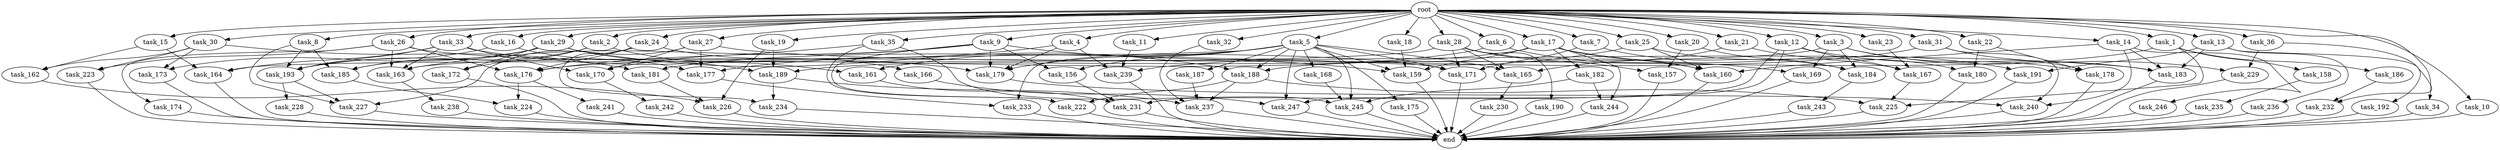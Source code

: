 digraph G {
  task_8 [size="102.400000"];
  task_239 [size="76450417868.800003"];
  task_173 [size="111669149696.000000"];
  task_158 [size="69578470195.199997"];
  task_17 [size="102.400000"];
  task_32 [size="102.400000"];
  root [size="0.000000"];
  task_223 [size="83322365542.400009"];
  task_242 [size="13743895347.200001"];
  task_157 [size="38654705664.000000"];
  task_161 [size="34359738368.000000"];
  task_159 [size="103079215104.000000"];
  task_26 [size="102.400000"];
  task_15 [size="102.400000"];
  task_167 [size="147746874982.399994"];
  task_227 [size="56693568307.200005"];
  task_166 [size="30923764531.200001"];
  task_177 [size="118541097369.600006"];
  task_33 [size="102.400000"];
  task_186 [size="69578470195.199997"];
  task_7 [size="102.400000"];
  task_181 [size="155477816115.200012"];
  task_231 [size="154618822656.000000"];
  task_241 [size="54975581388.800003"];
  task_233 [size="61847529062.400002"];
  task_176 [size="72155450572.800003"];
  end [size="0.000000"];
  task_13 [size="102.400000"];
  task_30 [size="102.400000"];
  task_5 [size="102.400000"];
  task_237 [size="108233175859.200012"];
  task_183 [size="128849018880.000000"];
  task_6 [size="102.400000"];
  task_184 [size="80745385164.800003"];
  task_240 [size="115105123532.800003"];
  task_22 [size="102.400000"];
  task_169 [size="21474836480.000000"];
  task_3 [size="102.400000"];
  task_179 [size="141733920768.000000"];
  task_187 [size="30923764531.200001"];
  task_164 [size="132284992716.800003"];
  task_188 [size="142592914227.200012"];
  task_236 [size="13743895347.200001"];
  task_230 [size="13743895347.200001"];
  task_234 [size="73014444032.000000"];
  task_193 [size="162349763788.800018"];
  task_35 [size="102.400000"];
  task_16 [size="102.400000"];
  task_191 [size="17179869184.000000"];
  task_175 [size="30923764531.200001"];
  task_224 [size="124554051584.000000"];
  task_189 [size="131425999257.600006"];
  task_160 [size="49821620633.600006"];
  task_182 [size="3435973836.800000"];
  task_245 [size="172657685299.200012"];
  task_21 [size="102.400000"];
  task_18 [size="102.400000"];
  task_180 [size="73014444032.000000"];
  task_31 [size="102.400000"];
  task_244 [size="89335319756.800003"];
  task_9 [size="102.400000"];
  task_162 [size="139156940390.399994"];
  task_168 [size="30923764531.200001"];
  task_192 [size="13743895347.200001"];
  task_28 [size="102.400000"];
  task_174 [size="13743895347.200001"];
  task_247 [size="138297946931.200012"];
  task_29 [size="102.400000"];
  task_185 [size="67001489817.600006"];
  task_34 [size="102.400000"];
  task_10 [size="102.400000"];
  task_163 [size="90194313216.000000"];
  task_178 [size="135720966553.600006"];
  task_2 [size="102.400000"];
  task_171 [size="94489280512.000000"];
  task_225 [size="127990025420.800003"];
  task_228 [size="13743895347.200001"];
  task_14 [size="102.400000"];
  task_156 [size="44667659878.400002"];
  task_222 [size="82463372083.200012"];
  task_24 [size="102.400000"];
  task_243 [size="3435973836.800000"];
  task_19 [size="102.400000"];
  task_226 [size="149464861900.800018"];
  task_36 [size="102.400000"];
  task_170 [size="90194313216.000000"];
  task_25 [size="102.400000"];
  task_4 [size="102.400000"];
  task_235 [size="85899345920.000000"];
  task_27 [size="102.400000"];
  task_232 [size="83322365542.400009"];
  task_229 [size="21474836480.000000"];
  task_23 [size="102.400000"];
  task_12 [size="102.400000"];
  task_165 [size="69578470195.199997"];
  task_1 [size="102.400000"];
  task_11 [size="102.400000"];
  task_190 [size="7730941132.800000"];
  task_172 [size="45526653337.600006"];
  task_246 [size="7730941132.800000"];
  task_20 [size="102.400000"];
  task_238 [size="42090679500.800003"];

  task_8 -> task_185 [size="209715200.000000"];
  task_8 -> task_227 [size="209715200.000000"];
  task_8 -> task_193 [size="209715200.000000"];
  task_239 -> end [size="1.000000"];
  task_173 -> end [size="1.000000"];
  task_158 -> task_235 [size="838860800.000000"];
  task_17 -> task_189 [size="33554432.000000"];
  task_17 -> task_160 [size="33554432.000000"];
  task_17 -> task_182 [size="33554432.000000"];
  task_17 -> task_191 [size="33554432.000000"];
  task_17 -> task_159 [size="33554432.000000"];
  task_17 -> task_244 [size="33554432.000000"];
  task_32 -> task_237 [size="75497472.000000"];
  root -> task_8 [size="1.000000"];
  root -> task_14 [size="1.000000"];
  root -> task_24 [size="1.000000"];
  root -> task_13 [size="1.000000"];
  root -> task_17 [size="1.000000"];
  root -> task_21 [size="1.000000"];
  root -> task_18 [size="1.000000"];
  root -> task_22 [size="1.000000"];
  root -> task_31 [size="1.000000"];
  root -> task_9 [size="1.000000"];
  root -> task_5 [size="1.000000"];
  root -> task_36 [size="1.000000"];
  root -> task_32 [size="1.000000"];
  root -> task_26 [size="1.000000"];
  root -> task_15 [size="1.000000"];
  root -> task_6 [size="1.000000"];
  root -> task_4 [size="1.000000"];
  root -> task_25 [size="1.000000"];
  root -> task_30 [size="1.000000"];
  root -> task_34 [size="1.000000"];
  root -> task_3 [size="1.000000"];
  root -> task_19 [size="1.000000"];
  root -> task_10 [size="1.000000"];
  root -> task_23 [size="1.000000"];
  root -> task_12 [size="1.000000"];
  root -> task_1 [size="1.000000"];
  root -> task_33 [size="1.000000"];
  root -> task_2 [size="1.000000"];
  root -> task_29 [size="1.000000"];
  root -> task_20 [size="1.000000"];
  root -> task_35 [size="1.000000"];
  root -> task_7 [size="1.000000"];
  root -> task_27 [size="1.000000"];
  root -> task_11 [size="1.000000"];
  root -> task_28 [size="1.000000"];
  root -> task_16 [size="1.000000"];
  task_223 -> end [size="1.000000"];
  task_242 -> end [size="1.000000"];
  task_157 -> end [size="1.000000"];
  task_161 -> task_231 [size="134217728.000000"];
  task_159 -> end [size="1.000000"];
  task_26 -> task_174 [size="134217728.000000"];
  task_26 -> task_176 [size="134217728.000000"];
  task_26 -> task_171 [size="134217728.000000"];
  task_26 -> task_223 [size="134217728.000000"];
  task_26 -> task_163 [size="134217728.000000"];
  task_15 -> task_162 [size="679477248.000000"];
  task_15 -> task_164 [size="679477248.000000"];
  task_167 -> task_225 [size="33554432.000000"];
  task_227 -> end [size="1.000000"];
  task_166 -> task_247 [size="209715200.000000"];
  task_177 -> task_233 [size="301989888.000000"];
  task_33 -> task_163 [size="536870912.000000"];
  task_33 -> task_170 [size="536870912.000000"];
  task_33 -> task_193 [size="536870912.000000"];
  task_33 -> task_179 [size="536870912.000000"];
  task_33 -> task_164 [size="536870912.000000"];
  task_186 -> task_232 [size="679477248.000000"];
  task_7 -> task_184 [size="411041792.000000"];
  task_7 -> task_171 [size="411041792.000000"];
  task_181 -> task_226 [size="411041792.000000"];
  task_231 -> end [size="1.000000"];
  task_241 -> end [size="1.000000"];
  task_233 -> end [size="1.000000"];
  task_176 -> task_241 [size="536870912.000000"];
  task_176 -> task_224 [size="536870912.000000"];
  task_13 -> task_191 [size="134217728.000000"];
  task_13 -> task_236 [size="134217728.000000"];
  task_13 -> task_183 [size="134217728.000000"];
  task_13 -> task_192 [size="134217728.000000"];
  task_30 -> task_181 [size="679477248.000000"];
  task_30 -> task_162 [size="679477248.000000"];
  task_30 -> task_173 [size="679477248.000000"];
  task_30 -> task_223 [size="679477248.000000"];
  task_5 -> task_233 [size="301989888.000000"];
  task_5 -> task_179 [size="301989888.000000"];
  task_5 -> task_187 [size="301989888.000000"];
  task_5 -> task_245 [size="301989888.000000"];
  task_5 -> task_165 [size="301989888.000000"];
  task_5 -> task_168 [size="301989888.000000"];
  task_5 -> task_188 [size="301989888.000000"];
  task_5 -> task_156 [size="301989888.000000"];
  task_5 -> task_161 [size="301989888.000000"];
  task_5 -> task_159 [size="301989888.000000"];
  task_5 -> task_175 [size="301989888.000000"];
  task_5 -> task_247 [size="301989888.000000"];
  task_5 -> task_171 [size="301989888.000000"];
  task_237 -> end [size="1.000000"];
  task_183 -> end [size="1.000000"];
  task_6 -> task_169 [size="134217728.000000"];
  task_6 -> task_176 [size="134217728.000000"];
  task_184 -> task_243 [size="33554432.000000"];
  task_240 -> end [size="1.000000"];
  task_22 -> task_180 [size="411041792.000000"];
  task_22 -> task_178 [size="411041792.000000"];
  task_169 -> end [size="1.000000"];
  task_3 -> task_229 [size="75497472.000000"];
  task_3 -> task_184 [size="75497472.000000"];
  task_3 -> task_169 [size="75497472.000000"];
  task_3 -> task_178 [size="75497472.000000"];
  task_3 -> task_163 [size="75497472.000000"];
  task_179 -> task_240 [size="209715200.000000"];
  task_187 -> task_237 [size="33554432.000000"];
  task_164 -> end [size="1.000000"];
  task_188 -> task_237 [size="536870912.000000"];
  task_188 -> task_222 [size="536870912.000000"];
  task_188 -> task_225 [size="536870912.000000"];
  task_236 -> end [size="1.000000"];
  task_230 -> end [size="1.000000"];
  task_234 -> end [size="1.000000"];
  task_193 -> task_228 [size="134217728.000000"];
  task_193 -> task_227 [size="134217728.000000"];
  task_35 -> task_245 [size="134217728.000000"];
  task_35 -> task_176 [size="134217728.000000"];
  task_35 -> task_222 [size="134217728.000000"];
  task_16 -> task_177 [size="536870912.000000"];
  task_16 -> task_193 [size="536870912.000000"];
  task_191 -> end [size="1.000000"];
  task_175 -> end [size="1.000000"];
  task_224 -> end [size="1.000000"];
  task_189 -> task_237 [size="411041792.000000"];
  task_189 -> task_234 [size="411041792.000000"];
  task_160 -> end [size="1.000000"];
  task_182 -> task_245 [size="838860800.000000"];
  task_182 -> task_244 [size="838860800.000000"];
  task_245 -> end [size="1.000000"];
  task_21 -> task_180 [size="301989888.000000"];
  task_21 -> task_165 [size="301989888.000000"];
  task_18 -> task_159 [size="536870912.000000"];
  task_180 -> end [size="1.000000"];
  task_31 -> task_181 [size="838860800.000000"];
  task_31 -> task_178 [size="838860800.000000"];
  task_31 -> task_240 [size="838860800.000000"];
  task_244 -> end [size="1.000000"];
  task_9 -> task_156 [size="134217728.000000"];
  task_9 -> task_179 [size="134217728.000000"];
  task_9 -> task_163 [size="134217728.000000"];
  task_9 -> task_159 [size="134217728.000000"];
  task_9 -> task_170 [size="134217728.000000"];
  task_9 -> task_222 [size="134217728.000000"];
  task_162 -> task_226 [size="209715200.000000"];
  task_168 -> task_245 [size="411041792.000000"];
  task_192 -> end [size="1.000000"];
  task_28 -> task_190 [size="75497472.000000"];
  task_28 -> task_160 [size="75497472.000000"];
  task_28 -> task_157 [size="75497472.000000"];
  task_28 -> task_164 [size="75497472.000000"];
  task_28 -> task_165 [size="75497472.000000"];
  task_28 -> task_171 [size="75497472.000000"];
  task_174 -> end [size="1.000000"];
  task_247 -> end [size="1.000000"];
  task_29 -> task_185 [size="411041792.000000"];
  task_29 -> task_172 [size="411041792.000000"];
  task_29 -> task_173 [size="411041792.000000"];
  task_29 -> task_188 [size="411041792.000000"];
  task_29 -> task_189 [size="411041792.000000"];
  task_185 -> task_224 [size="679477248.000000"];
  task_34 -> end [size="1.000000"];
  task_10 -> end [size="1.000000"];
  task_163 -> task_238 [size="411041792.000000"];
  task_178 -> end [size="1.000000"];
  task_2 -> task_161 [size="33554432.000000"];
  task_2 -> task_172 [size="33554432.000000"];
  task_2 -> task_185 [size="33554432.000000"];
  task_171 -> end [size="1.000000"];
  task_225 -> end [size="1.000000"];
  task_228 -> end [size="1.000000"];
  task_14 -> task_160 [size="75497472.000000"];
  task_14 -> task_246 [size="75497472.000000"];
  task_14 -> task_240 [size="75497472.000000"];
  task_14 -> task_183 [size="75497472.000000"];
  task_156 -> task_231 [size="536870912.000000"];
  task_222 -> end [size="1.000000"];
  task_24 -> task_166 [size="301989888.000000"];
  task_24 -> task_176 [size="301989888.000000"];
  task_24 -> task_234 [size="301989888.000000"];
  task_24 -> task_193 [size="301989888.000000"];
  task_243 -> end [size="1.000000"];
  task_19 -> task_189 [size="838860800.000000"];
  task_19 -> task_226 [size="838860800.000000"];
  task_226 -> end [size="1.000000"];
  task_36 -> task_229 [size="134217728.000000"];
  task_36 -> task_232 [size="134217728.000000"];
  task_170 -> task_242 [size="134217728.000000"];
  task_25 -> task_239 [size="301989888.000000"];
  task_25 -> task_160 [size="301989888.000000"];
  task_25 -> task_167 [size="301989888.000000"];
  task_4 -> task_239 [size="411041792.000000"];
  task_4 -> task_177 [size="411041792.000000"];
  task_4 -> task_179 [size="411041792.000000"];
  task_235 -> end [size="1.000000"];
  task_27 -> task_170 [size="209715200.000000"];
  task_27 -> task_227 [size="209715200.000000"];
  task_27 -> task_177 [size="209715200.000000"];
  task_27 -> task_183 [size="209715200.000000"];
  task_232 -> end [size="1.000000"];
  task_229 -> end [size="1.000000"];
  task_23 -> task_167 [size="301989888.000000"];
  task_12 -> task_167 [size="838860800.000000"];
  task_12 -> task_231 [size="838860800.000000"];
  task_12 -> task_247 [size="838860800.000000"];
  task_12 -> task_183 [size="838860800.000000"];
  task_165 -> task_230 [size="134217728.000000"];
  task_1 -> task_188 [size="679477248.000000"];
  task_1 -> task_186 [size="679477248.000000"];
  task_1 -> task_158 [size="679477248.000000"];
  task_1 -> task_225 [size="679477248.000000"];
  task_11 -> task_239 [size="33554432.000000"];
  task_190 -> end [size="1.000000"];
  task_172 -> end [size="1.000000"];
  task_246 -> end [size="1.000000"];
  task_20 -> task_184 [size="301989888.000000"];
  task_20 -> task_157 [size="301989888.000000"];
  task_238 -> end [size="1.000000"];
}
